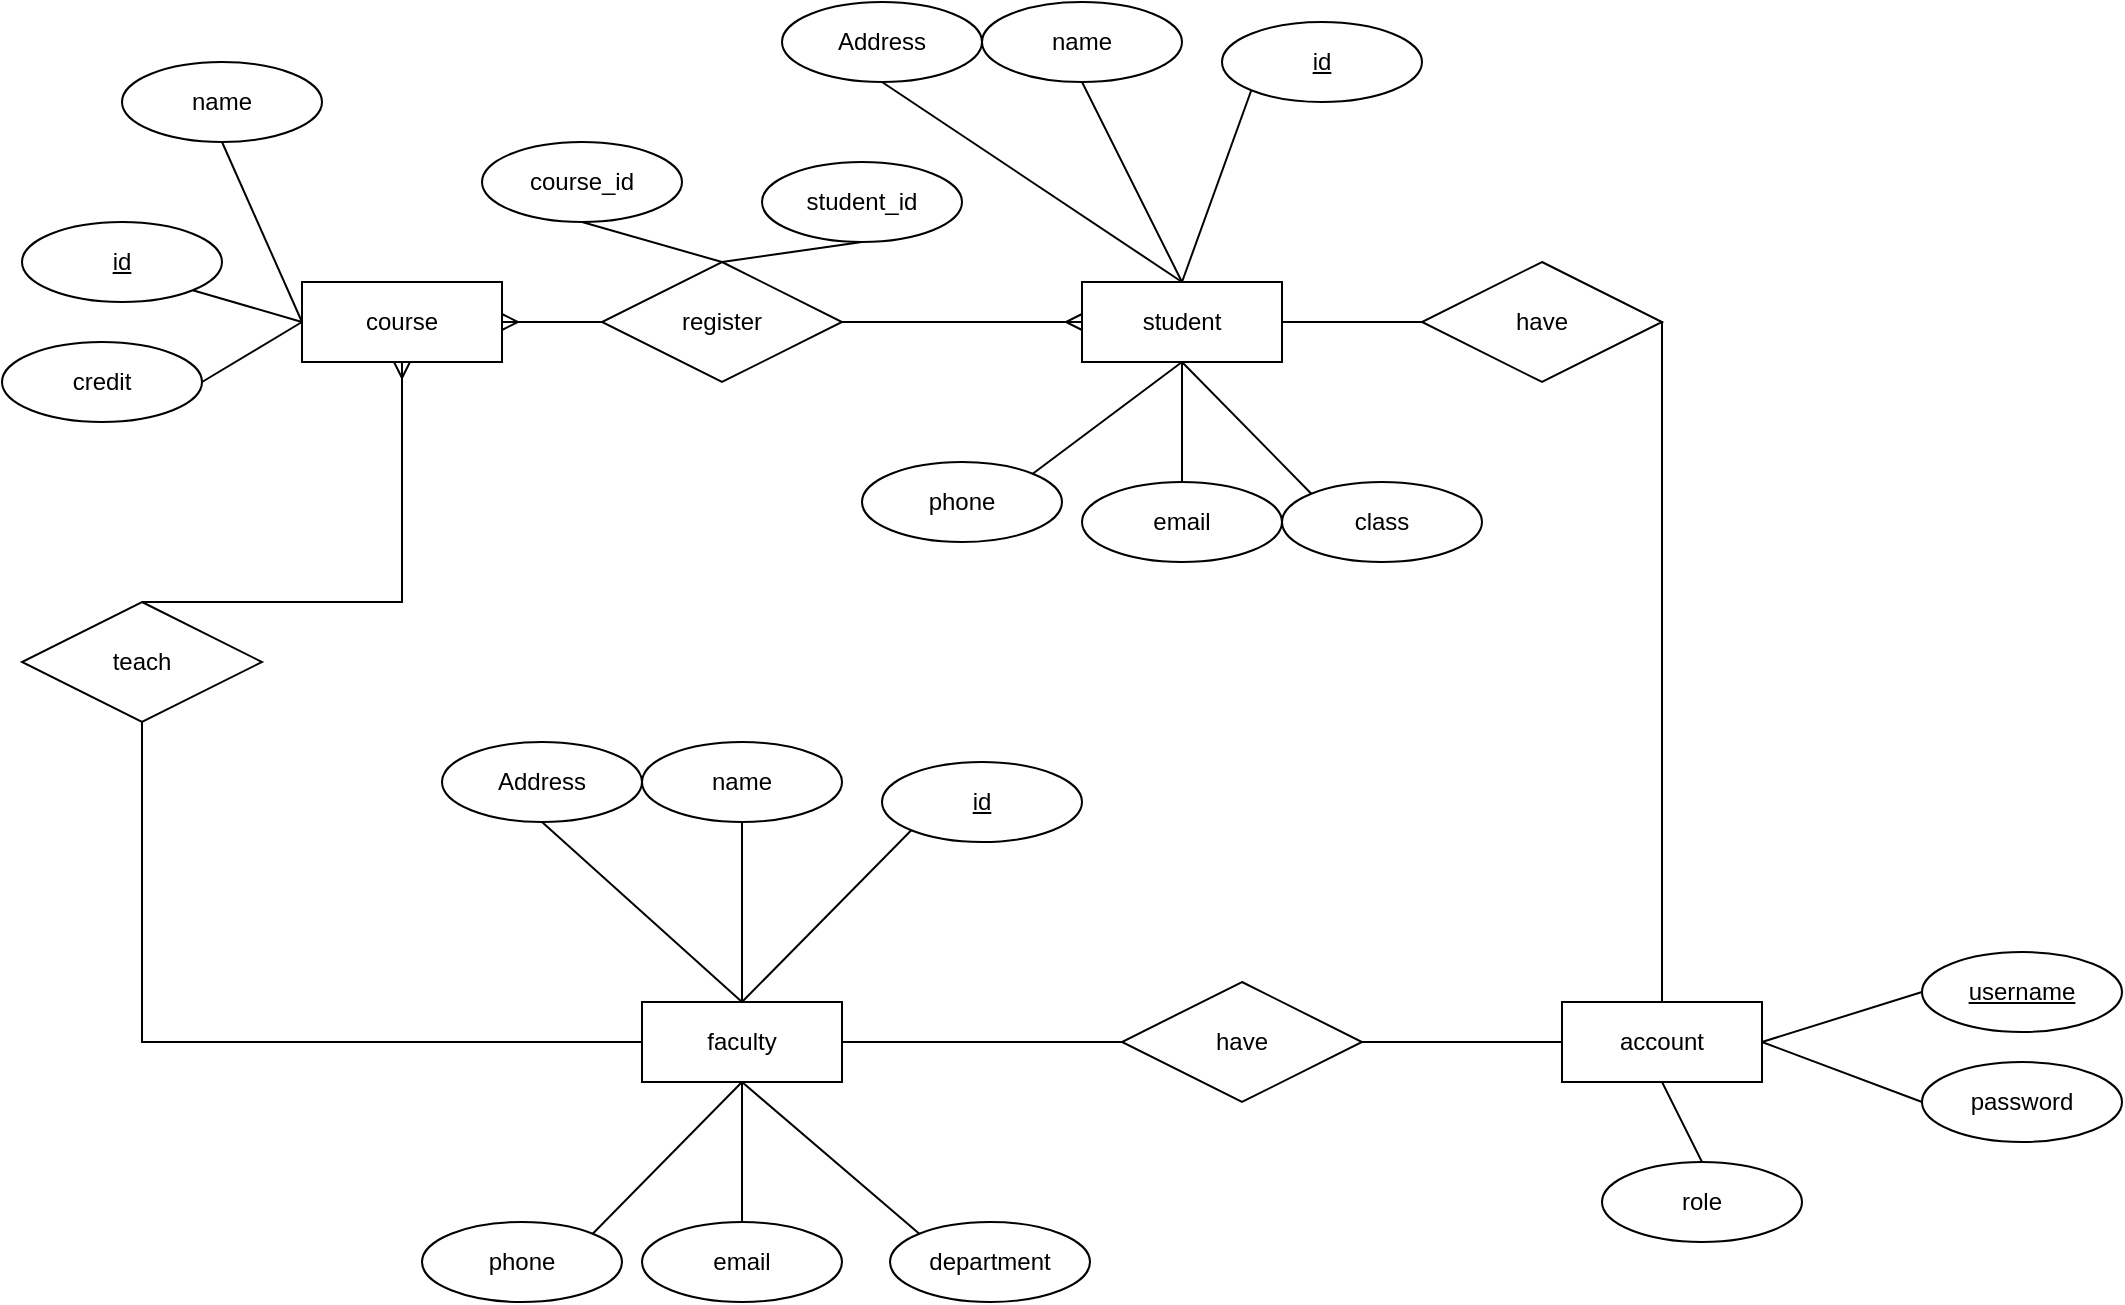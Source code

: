 <mxfile version="22.0.3" type="device">
  <diagram name="Trang-1" id="UX6pcGahLygn9zbtOSNg">
    <mxGraphModel dx="2201" dy="843" grid="1" gridSize="10" guides="1" tooltips="1" connect="1" arrows="1" fold="1" page="1" pageScale="1" pageWidth="827" pageHeight="1169" math="0" shadow="0">
      <root>
        <mxCell id="0" />
        <mxCell id="1" parent="0" />
        <mxCell id="gz8PqWSfnnfd86PU-lW4-1" value="course" style="whiteSpace=wrap;html=1;align=center;" parent="1" vertex="1">
          <mxGeometry x="-100" y="250" width="100" height="40" as="geometry" />
        </mxCell>
        <mxCell id="gz8PqWSfnnfd86PU-lW4-2" value="id" style="ellipse;whiteSpace=wrap;html=1;align=center;fontStyle=4" parent="1" vertex="1">
          <mxGeometry x="-240" y="220" width="100" height="40" as="geometry" />
        </mxCell>
        <mxCell id="gz8PqWSfnnfd86PU-lW4-3" value="name" style="ellipse;whiteSpace=wrap;html=1;align=center;" parent="1" vertex="1">
          <mxGeometry x="-190" y="140" width="100" height="40" as="geometry" />
        </mxCell>
        <mxCell id="gz8PqWSfnnfd86PU-lW4-4" value="credit" style="ellipse;whiteSpace=wrap;html=1;align=center;" parent="1" vertex="1">
          <mxGeometry x="-250" y="280" width="100" height="40" as="geometry" />
        </mxCell>
        <mxCell id="gz8PqWSfnnfd86PU-lW4-5" value="" style="endArrow=none;html=1;rounded=0;entryX=0;entryY=0.5;entryDx=0;entryDy=0;exitX=1;exitY=0.5;exitDx=0;exitDy=0;" parent="1" source="gz8PqWSfnnfd86PU-lW4-4" target="gz8PqWSfnnfd86PU-lW4-1" edge="1">
          <mxGeometry width="50" height="50" relative="1" as="geometry">
            <mxPoint x="-190" y="380" as="sourcePoint" />
            <mxPoint x="-140" y="330" as="targetPoint" />
          </mxGeometry>
        </mxCell>
        <mxCell id="gz8PqWSfnnfd86PU-lW4-6" value="" style="endArrow=none;html=1;rounded=0;entryX=1;entryY=1;entryDx=0;entryDy=0;exitX=0;exitY=0.5;exitDx=0;exitDy=0;" parent="1" source="gz8PqWSfnnfd86PU-lW4-1" target="gz8PqWSfnnfd86PU-lW4-2" edge="1">
          <mxGeometry width="50" height="50" relative="1" as="geometry">
            <mxPoint x="70" y="240" as="sourcePoint" />
            <mxPoint x="120" y="190" as="targetPoint" />
          </mxGeometry>
        </mxCell>
        <mxCell id="gz8PqWSfnnfd86PU-lW4-7" value="" style="endArrow=none;html=1;rounded=0;entryX=0.5;entryY=1;entryDx=0;entryDy=0;exitX=0;exitY=0.5;exitDx=0;exitDy=0;" parent="1" source="gz8PqWSfnnfd86PU-lW4-1" target="gz8PqWSfnnfd86PU-lW4-3" edge="1">
          <mxGeometry width="50" height="50" relative="1" as="geometry">
            <mxPoint x="-90" y="270" as="sourcePoint" />
            <mxPoint x="160" y="210" as="targetPoint" />
          </mxGeometry>
        </mxCell>
        <mxCell id="gz8PqWSfnnfd86PU-lW4-8" value="student" style="whiteSpace=wrap;html=1;align=center;" parent="1" vertex="1">
          <mxGeometry x="290" y="250" width="100" height="40" as="geometry" />
        </mxCell>
        <mxCell id="gz8PqWSfnnfd86PU-lW4-9" value="id" style="ellipse;whiteSpace=wrap;html=1;align=center;fontStyle=4" parent="1" vertex="1">
          <mxGeometry x="360" y="120" width="100" height="40" as="geometry" />
        </mxCell>
        <mxCell id="gz8PqWSfnnfd86PU-lW4-10" value="" style="endArrow=none;html=1;rounded=0;entryX=0;entryY=1;entryDx=0;entryDy=0;exitX=0.5;exitY=0;exitDx=0;exitDy=0;" parent="1" source="gz8PqWSfnnfd86PU-lW4-8" target="gz8PqWSfnnfd86PU-lW4-9" edge="1">
          <mxGeometry width="50" height="50" relative="1" as="geometry">
            <mxPoint x="190" y="180" as="sourcePoint" />
            <mxPoint x="240" y="130" as="targetPoint" />
          </mxGeometry>
        </mxCell>
        <mxCell id="gz8PqWSfnnfd86PU-lW4-11" value="name" style="ellipse;whiteSpace=wrap;html=1;align=center;" parent="1" vertex="1">
          <mxGeometry x="240" y="110" width="100" height="40" as="geometry" />
        </mxCell>
        <mxCell id="gz8PqWSfnnfd86PU-lW4-12" value="" style="endArrow=none;html=1;rounded=0;entryX=0.5;entryY=1;entryDx=0;entryDy=0;exitX=0.5;exitY=0;exitDx=0;exitDy=0;" parent="1" source="gz8PqWSfnnfd86PU-lW4-8" target="gz8PqWSfnnfd86PU-lW4-11" edge="1">
          <mxGeometry width="50" height="50" relative="1" as="geometry">
            <mxPoint x="340" y="260" as="sourcePoint" />
            <mxPoint x="390" y="210" as="targetPoint" />
          </mxGeometry>
        </mxCell>
        <mxCell id="gz8PqWSfnnfd86PU-lW4-13" value="Address" style="ellipse;whiteSpace=wrap;html=1;align=center;" parent="1" vertex="1">
          <mxGeometry x="140" y="110" width="100" height="40" as="geometry" />
        </mxCell>
        <mxCell id="gz8PqWSfnnfd86PU-lW4-14" value="" style="endArrow=none;html=1;rounded=0;entryX=0.5;entryY=0;entryDx=0;entryDy=0;exitX=0.5;exitY=1;exitDx=0;exitDy=0;" parent="1" source="gz8PqWSfnnfd86PU-lW4-13" target="gz8PqWSfnnfd86PU-lW4-8" edge="1">
          <mxGeometry width="50" height="50" relative="1" as="geometry">
            <mxPoint x="140" y="250" as="sourcePoint" />
            <mxPoint x="190" y="200" as="targetPoint" />
          </mxGeometry>
        </mxCell>
        <mxCell id="gz8PqWSfnnfd86PU-lW4-15" value="phone" style="ellipse;whiteSpace=wrap;html=1;align=center;" parent="1" vertex="1">
          <mxGeometry x="180" y="340" width="100" height="40" as="geometry" />
        </mxCell>
        <mxCell id="gz8PqWSfnnfd86PU-lW4-16" value="" style="endArrow=none;html=1;rounded=0;entryX=0.5;entryY=1;entryDx=0;entryDy=0;exitX=1;exitY=0;exitDx=0;exitDy=0;" parent="1" source="gz8PqWSfnnfd86PU-lW4-15" target="gz8PqWSfnnfd86PU-lW4-8" edge="1">
          <mxGeometry width="50" height="50" relative="1" as="geometry">
            <mxPoint x="130" y="410" as="sourcePoint" />
            <mxPoint x="180" y="360" as="targetPoint" />
          </mxGeometry>
        </mxCell>
        <mxCell id="gz8PqWSfnnfd86PU-lW4-17" value="email" style="ellipse;whiteSpace=wrap;html=1;align=center;" parent="1" vertex="1">
          <mxGeometry x="290" y="350" width="100" height="40" as="geometry" />
        </mxCell>
        <mxCell id="gz8PqWSfnnfd86PU-lW4-18" value="" style="endArrow=none;html=1;rounded=0;entryX=0.5;entryY=1;entryDx=0;entryDy=0;exitX=0.5;exitY=0;exitDx=0;exitDy=0;" parent="1" source="gz8PqWSfnnfd86PU-lW4-17" target="gz8PqWSfnnfd86PU-lW4-8" edge="1">
          <mxGeometry width="50" height="50" relative="1" as="geometry">
            <mxPoint x="120" y="420" as="sourcePoint" />
            <mxPoint x="170" y="370" as="targetPoint" />
          </mxGeometry>
        </mxCell>
        <mxCell id="gz8PqWSfnnfd86PU-lW4-19" value="class" style="ellipse;whiteSpace=wrap;html=1;align=center;" parent="1" vertex="1">
          <mxGeometry x="390" y="350" width="100" height="40" as="geometry" />
        </mxCell>
        <mxCell id="gz8PqWSfnnfd86PU-lW4-20" value="" style="endArrow=none;html=1;rounded=0;entryX=0.5;entryY=1;entryDx=0;entryDy=0;exitX=0;exitY=0;exitDx=0;exitDy=0;" parent="1" source="gz8PqWSfnnfd86PU-lW4-19" target="gz8PqWSfnnfd86PU-lW4-8" edge="1">
          <mxGeometry width="50" height="50" relative="1" as="geometry">
            <mxPoint x="380" y="260" as="sourcePoint" />
            <mxPoint x="430" y="210" as="targetPoint" />
          </mxGeometry>
        </mxCell>
        <mxCell id="gz8PqWSfnnfd86PU-lW4-22" value="faculty" style="whiteSpace=wrap;html=1;align=center;" parent="1" vertex="1">
          <mxGeometry x="70" y="610" width="100" height="40" as="geometry" />
        </mxCell>
        <mxCell id="gz8PqWSfnnfd86PU-lW4-23" value="id" style="ellipse;whiteSpace=wrap;html=1;align=center;fontStyle=4" parent="1" vertex="1">
          <mxGeometry x="190" y="490" width="100" height="40" as="geometry" />
        </mxCell>
        <mxCell id="gz8PqWSfnnfd86PU-lW4-24" value="" style="endArrow=none;html=1;rounded=0;entryX=0;entryY=1;entryDx=0;entryDy=0;exitX=0.5;exitY=0;exitDx=0;exitDy=0;" parent="1" source="gz8PqWSfnnfd86PU-lW4-22" target="gz8PqWSfnnfd86PU-lW4-23" edge="1">
          <mxGeometry width="50" height="50" relative="1" as="geometry">
            <mxPoint x="20" y="550" as="sourcePoint" />
            <mxPoint x="70" y="500" as="targetPoint" />
          </mxGeometry>
        </mxCell>
        <mxCell id="gz8PqWSfnnfd86PU-lW4-25" value="name" style="ellipse;whiteSpace=wrap;html=1;align=center;" parent="1" vertex="1">
          <mxGeometry x="70" y="480" width="100" height="40" as="geometry" />
        </mxCell>
        <mxCell id="gz8PqWSfnnfd86PU-lW4-26" value="" style="endArrow=none;html=1;rounded=0;entryX=0.5;entryY=1;entryDx=0;entryDy=0;exitX=0.5;exitY=0;exitDx=0;exitDy=0;" parent="1" source="gz8PqWSfnnfd86PU-lW4-22" target="gz8PqWSfnnfd86PU-lW4-25" edge="1">
          <mxGeometry width="50" height="50" relative="1" as="geometry">
            <mxPoint x="170" y="630" as="sourcePoint" />
            <mxPoint x="220" y="580" as="targetPoint" />
          </mxGeometry>
        </mxCell>
        <mxCell id="gz8PqWSfnnfd86PU-lW4-27" value="Address" style="ellipse;whiteSpace=wrap;html=1;align=center;" parent="1" vertex="1">
          <mxGeometry x="-30" y="480" width="100" height="40" as="geometry" />
        </mxCell>
        <mxCell id="gz8PqWSfnnfd86PU-lW4-28" value="" style="endArrow=none;html=1;rounded=0;entryX=0.5;entryY=0;entryDx=0;entryDy=0;exitX=0.5;exitY=1;exitDx=0;exitDy=0;" parent="1" source="gz8PqWSfnnfd86PU-lW4-27" target="gz8PqWSfnnfd86PU-lW4-22" edge="1">
          <mxGeometry width="50" height="50" relative="1" as="geometry">
            <mxPoint x="-30" y="620" as="sourcePoint" />
            <mxPoint x="20" y="570" as="targetPoint" />
          </mxGeometry>
        </mxCell>
        <mxCell id="gz8PqWSfnnfd86PU-lW4-29" value="phone" style="ellipse;whiteSpace=wrap;html=1;align=center;" parent="1" vertex="1">
          <mxGeometry x="-40" y="720" width="100" height="40" as="geometry" />
        </mxCell>
        <mxCell id="gz8PqWSfnnfd86PU-lW4-30" value="" style="endArrow=none;html=1;rounded=0;entryX=0.5;entryY=1;entryDx=0;entryDy=0;exitX=1;exitY=0;exitDx=0;exitDy=0;" parent="1" source="gz8PqWSfnnfd86PU-lW4-29" target="gz8PqWSfnnfd86PU-lW4-22" edge="1">
          <mxGeometry width="50" height="50" relative="1" as="geometry">
            <mxPoint x="-40" y="780" as="sourcePoint" />
            <mxPoint x="10" y="730" as="targetPoint" />
          </mxGeometry>
        </mxCell>
        <mxCell id="gz8PqWSfnnfd86PU-lW4-31" value="email" style="ellipse;whiteSpace=wrap;html=1;align=center;" parent="1" vertex="1">
          <mxGeometry x="70" y="720" width="100" height="40" as="geometry" />
        </mxCell>
        <mxCell id="gz8PqWSfnnfd86PU-lW4-32" value="" style="endArrow=none;html=1;rounded=0;entryX=0.5;entryY=1;entryDx=0;entryDy=0;exitX=0.5;exitY=0;exitDx=0;exitDy=0;" parent="1" source="gz8PqWSfnnfd86PU-lW4-31" target="gz8PqWSfnnfd86PU-lW4-22" edge="1">
          <mxGeometry width="50" height="50" relative="1" as="geometry">
            <mxPoint x="-50" y="790" as="sourcePoint" />
            <mxPoint y="740" as="targetPoint" />
          </mxGeometry>
        </mxCell>
        <mxCell id="gz8PqWSfnnfd86PU-lW4-33" value="department" style="ellipse;whiteSpace=wrap;html=1;align=center;" parent="1" vertex="1">
          <mxGeometry x="194" y="720" width="100" height="40" as="geometry" />
        </mxCell>
        <mxCell id="gz8PqWSfnnfd86PU-lW4-34" value="" style="endArrow=none;html=1;rounded=0;entryX=0.5;entryY=1;entryDx=0;entryDy=0;exitX=0;exitY=0;exitDx=0;exitDy=0;" parent="1" source="gz8PqWSfnnfd86PU-lW4-33" target="gz8PqWSfnnfd86PU-lW4-22" edge="1">
          <mxGeometry width="50" height="50" relative="1" as="geometry">
            <mxPoint x="210" y="630" as="sourcePoint" />
            <mxPoint x="260" y="580" as="targetPoint" />
          </mxGeometry>
        </mxCell>
        <mxCell id="gz8PqWSfnnfd86PU-lW4-37" value="teach" style="shape=rhombus;perimeter=rhombusPerimeter;whiteSpace=wrap;html=1;align=center;" parent="1" vertex="1">
          <mxGeometry x="-240" y="410" width="120" height="60" as="geometry" />
        </mxCell>
        <mxCell id="gz8PqWSfnnfd86PU-lW4-38" value="" style="fontSize=12;html=1;endArrow=ERmany;rounded=0;exitX=0.5;exitY=0;exitDx=0;exitDy=0;entryX=0.5;entryY=1;entryDx=0;entryDy=0;" parent="1" source="gz8PqWSfnnfd86PU-lW4-37" target="gz8PqWSfnnfd86PU-lW4-1" edge="1">
          <mxGeometry width="100" height="100" relative="1" as="geometry">
            <mxPoint x="-120" y="690" as="sourcePoint" />
            <mxPoint x="-20" y="590" as="targetPoint" />
            <Array as="points">
              <mxPoint x="-50" y="410" />
            </Array>
          </mxGeometry>
        </mxCell>
        <mxCell id="gz8PqWSfnnfd86PU-lW4-39" value="" style="endArrow=none;html=1;rounded=0;entryX=0;entryY=0.5;entryDx=0;entryDy=0;exitX=0.5;exitY=1;exitDx=0;exitDy=0;" parent="1" source="gz8PqWSfnnfd86PU-lW4-37" target="gz8PqWSfnnfd86PU-lW4-22" edge="1">
          <mxGeometry width="50" height="50" relative="1" as="geometry">
            <mxPoint x="-140" y="410" as="sourcePoint" />
            <mxPoint x="-90" y="360" as="targetPoint" />
            <Array as="points">
              <mxPoint x="-180" y="630" />
            </Array>
          </mxGeometry>
        </mxCell>
        <mxCell id="gz8PqWSfnnfd86PU-lW4-40" value="register" style="shape=rhombus;perimeter=rhombusPerimeter;whiteSpace=wrap;html=1;align=center;" parent="1" vertex="1">
          <mxGeometry x="50" y="240" width="120" height="60" as="geometry" />
        </mxCell>
        <mxCell id="gz8PqWSfnnfd86PU-lW4-43" value="" style="fontSize=12;html=1;endArrow=ERmany;rounded=0;entryX=0;entryY=0.5;entryDx=0;entryDy=0;exitX=1;exitY=0.5;exitDx=0;exitDy=0;" parent="1" source="gz8PqWSfnnfd86PU-lW4-40" target="gz8PqWSfnnfd86PU-lW4-8" edge="1">
          <mxGeometry width="100" height="100" relative="1" as="geometry">
            <mxPoint x="-30" y="470" as="sourcePoint" />
            <mxPoint x="70" y="370" as="targetPoint" />
          </mxGeometry>
        </mxCell>
        <mxCell id="gz8PqWSfnnfd86PU-lW4-44" value="" style="fontSize=12;html=1;endArrow=ERmany;rounded=0;entryX=1;entryY=0.5;entryDx=0;entryDy=0;exitX=0;exitY=0.5;exitDx=0;exitDy=0;" parent="1" source="gz8PqWSfnnfd86PU-lW4-40" target="gz8PqWSfnnfd86PU-lW4-1" edge="1">
          <mxGeometry width="100" height="100" relative="1" as="geometry">
            <mxPoint y="420" as="sourcePoint" />
            <mxPoint x="100" y="320" as="targetPoint" />
          </mxGeometry>
        </mxCell>
        <mxCell id="gz8PqWSfnnfd86PU-lW4-45" value="have" style="shape=rhombus;perimeter=rhombusPerimeter;whiteSpace=wrap;html=1;align=center;" parent="1" vertex="1">
          <mxGeometry x="310" y="600" width="120" height="60" as="geometry" />
        </mxCell>
        <mxCell id="gz8PqWSfnnfd86PU-lW4-46" value="account" style="whiteSpace=wrap;html=1;align=center;" parent="1" vertex="1">
          <mxGeometry x="530" y="610" width="100" height="40" as="geometry" />
        </mxCell>
        <mxCell id="gz8PqWSfnnfd86PU-lW4-50" value="username" style="ellipse;whiteSpace=wrap;html=1;align=center;fontStyle=4" parent="1" vertex="1">
          <mxGeometry x="710" y="585" width="100" height="40" as="geometry" />
        </mxCell>
        <mxCell id="gz8PqWSfnnfd86PU-lW4-51" value="password" style="ellipse;whiteSpace=wrap;html=1;align=center;" parent="1" vertex="1">
          <mxGeometry x="710" y="640" width="100" height="40" as="geometry" />
        </mxCell>
        <mxCell id="gz8PqWSfnnfd86PU-lW4-52" value="role" style="ellipse;whiteSpace=wrap;html=1;align=center;" parent="1" vertex="1">
          <mxGeometry x="550" y="690" width="100" height="40" as="geometry" />
        </mxCell>
        <mxCell id="gz8PqWSfnnfd86PU-lW4-54" value="" style="endArrow=none;html=1;rounded=0;entryX=0.5;entryY=1;entryDx=0;entryDy=0;exitX=0.5;exitY=0;exitDx=0;exitDy=0;" parent="1" source="gz8PqWSfnnfd86PU-lW4-52" target="gz8PqWSfnnfd86PU-lW4-46" edge="1">
          <mxGeometry width="50" height="50" relative="1" as="geometry">
            <mxPoint x="590" y="470" as="sourcePoint" />
            <mxPoint x="640" y="420" as="targetPoint" />
          </mxGeometry>
        </mxCell>
        <mxCell id="gz8PqWSfnnfd86PU-lW4-55" value="" style="endArrow=none;html=1;rounded=0;entryX=0;entryY=0.5;entryDx=0;entryDy=0;exitX=1;exitY=0.5;exitDx=0;exitDy=0;" parent="1" source="gz8PqWSfnnfd86PU-lW4-46" target="gz8PqWSfnnfd86PU-lW4-50" edge="1">
          <mxGeometry width="50" height="50" relative="1" as="geometry">
            <mxPoint x="640" y="400" as="sourcePoint" />
            <mxPoint x="690" y="350" as="targetPoint" />
          </mxGeometry>
        </mxCell>
        <mxCell id="gz8PqWSfnnfd86PU-lW4-56" value="" style="endArrow=none;html=1;rounded=0;entryX=0;entryY=0.5;entryDx=0;entryDy=0;exitX=1;exitY=0.5;exitDx=0;exitDy=0;" parent="1" source="gz8PqWSfnnfd86PU-lW4-46" target="gz8PqWSfnnfd86PU-lW4-51" edge="1">
          <mxGeometry width="50" height="50" relative="1" as="geometry">
            <mxPoint x="630" y="530" as="sourcePoint" />
            <mxPoint x="680" y="480" as="targetPoint" />
          </mxGeometry>
        </mxCell>
        <mxCell id="gz8PqWSfnnfd86PU-lW4-57" value="have" style="shape=rhombus;perimeter=rhombusPerimeter;whiteSpace=wrap;html=1;align=center;" parent="1" vertex="1">
          <mxGeometry x="460" y="240" width="120" height="60" as="geometry" />
        </mxCell>
        <mxCell id="gz8PqWSfnnfd86PU-lW4-58" value="" style="endArrow=none;html=1;rounded=0;entryX=0;entryY=0.5;entryDx=0;entryDy=0;exitX=1;exitY=0.5;exitDx=0;exitDy=0;" parent="1" source="gz8PqWSfnnfd86PU-lW4-8" target="gz8PqWSfnnfd86PU-lW4-57" edge="1">
          <mxGeometry width="50" height="50" relative="1" as="geometry">
            <mxPoint x="430" y="270" as="sourcePoint" />
            <mxPoint x="480" y="220" as="targetPoint" />
          </mxGeometry>
        </mxCell>
        <mxCell id="gz8PqWSfnnfd86PU-lW4-59" value="" style="endArrow=none;html=1;rounded=0;entryX=1;entryY=0.5;entryDx=0;entryDy=0;exitX=0.5;exitY=0;exitDx=0;exitDy=0;" parent="1" source="gz8PqWSfnnfd86PU-lW4-46" target="gz8PqWSfnnfd86PU-lW4-57" edge="1">
          <mxGeometry width="50" height="50" relative="1" as="geometry">
            <mxPoint x="600" y="610" as="sourcePoint" />
            <mxPoint x="600" y="340" as="targetPoint" />
          </mxGeometry>
        </mxCell>
        <mxCell id="gz8PqWSfnnfd86PU-lW4-60" value="" style="endArrow=none;html=1;rounded=0;entryX=1;entryY=0.5;entryDx=0;entryDy=0;exitX=0;exitY=0.5;exitDx=0;exitDy=0;" parent="1" source="gz8PqWSfnnfd86PU-lW4-46" target="gz8PqWSfnnfd86PU-lW4-45" edge="1">
          <mxGeometry width="50" height="50" relative="1" as="geometry">
            <mxPoint x="430" y="590" as="sourcePoint" />
            <mxPoint x="480" y="540" as="targetPoint" />
          </mxGeometry>
        </mxCell>
        <mxCell id="gz8PqWSfnnfd86PU-lW4-61" value="" style="endArrow=none;html=1;rounded=0;entryX=1;entryY=0.5;entryDx=0;entryDy=0;exitX=0;exitY=0.5;exitDx=0;exitDy=0;" parent="1" source="gz8PqWSfnnfd86PU-lW4-45" target="gz8PqWSfnnfd86PU-lW4-22" edge="1">
          <mxGeometry width="50" height="50" relative="1" as="geometry">
            <mxPoint x="350" y="560" as="sourcePoint" />
            <mxPoint x="400" y="510" as="targetPoint" />
          </mxGeometry>
        </mxCell>
        <mxCell id="gz8PqWSfnnfd86PU-lW4-62" value="course_id" style="ellipse;whiteSpace=wrap;html=1;align=center;" parent="1" vertex="1">
          <mxGeometry x="-10" y="180" width="100" height="40" as="geometry" />
        </mxCell>
        <mxCell id="gz8PqWSfnnfd86PU-lW4-63" value="student_id" style="ellipse;whiteSpace=wrap;html=1;align=center;" parent="1" vertex="1">
          <mxGeometry x="130" y="190" width="100" height="40" as="geometry" />
        </mxCell>
        <mxCell id="gz8PqWSfnnfd86PU-lW4-64" value="" style="endArrow=none;html=1;rounded=0;entryX=0.5;entryY=1;entryDx=0;entryDy=0;exitX=0.5;exitY=0;exitDx=0;exitDy=0;" parent="1" source="gz8PqWSfnnfd86PU-lW4-40" target="gz8PqWSfnnfd86PU-lW4-62" edge="1">
          <mxGeometry width="50" height="50" relative="1" as="geometry">
            <mxPoint x="-10" y="340" as="sourcePoint" />
            <mxPoint x="40" y="290" as="targetPoint" />
          </mxGeometry>
        </mxCell>
        <mxCell id="gz8PqWSfnnfd86PU-lW4-65" value="" style="endArrow=none;html=1;rounded=0;entryX=0.5;entryY=1;entryDx=0;entryDy=0;exitX=0.5;exitY=0;exitDx=0;exitDy=0;" parent="1" source="gz8PqWSfnnfd86PU-lW4-40" target="gz8PqWSfnnfd86PU-lW4-63" edge="1">
          <mxGeometry width="50" height="50" relative="1" as="geometry">
            <mxPoint x="70" y="170" as="sourcePoint" />
            <mxPoint x="120" y="120" as="targetPoint" />
          </mxGeometry>
        </mxCell>
      </root>
    </mxGraphModel>
  </diagram>
</mxfile>
